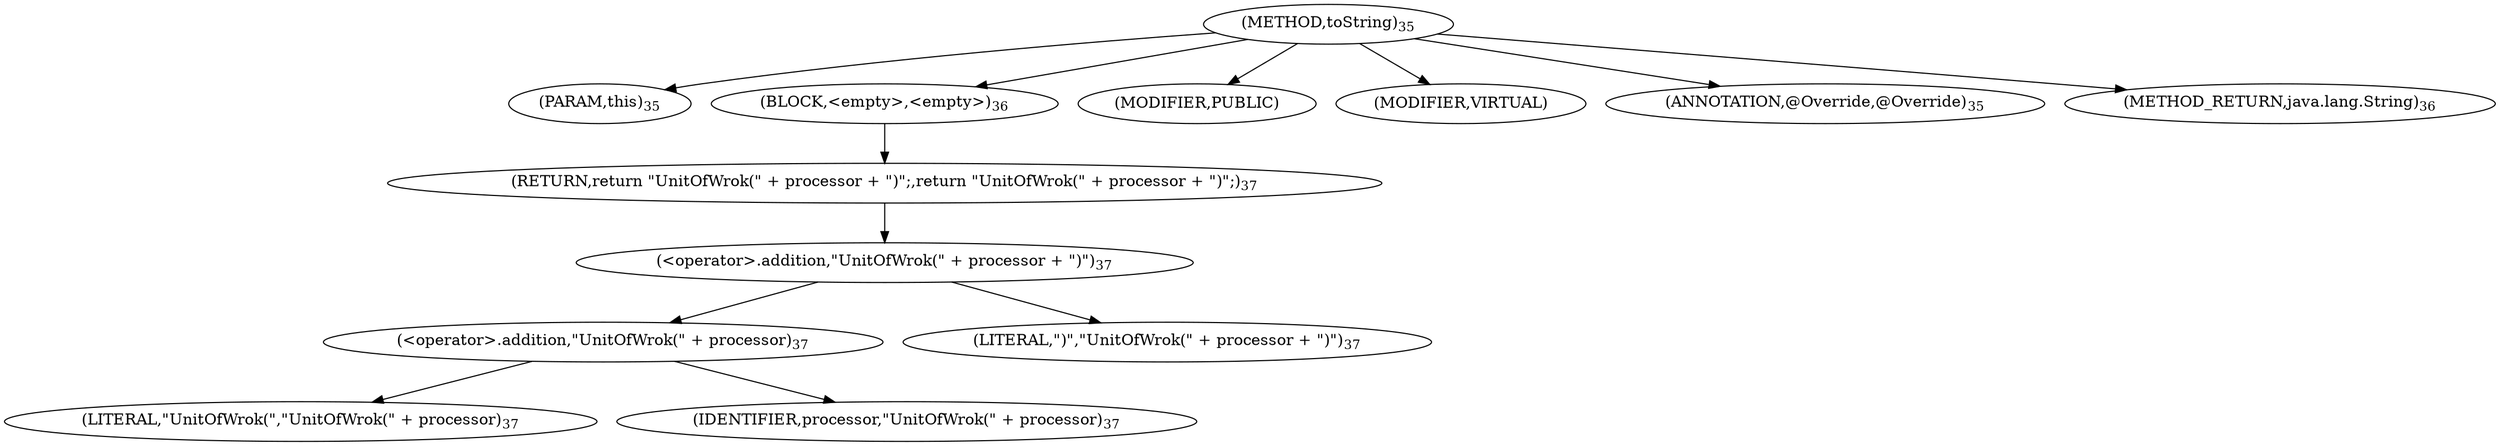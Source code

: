 digraph "toString" {  
"21" [label = <(METHOD,toString)<SUB>35</SUB>> ]
"22" [label = <(PARAM,this)<SUB>35</SUB>> ]
"23" [label = <(BLOCK,&lt;empty&gt;,&lt;empty&gt;)<SUB>36</SUB>> ]
"24" [label = <(RETURN,return &quot;UnitOfWrok(&quot; + processor + &quot;)&quot;;,return &quot;UnitOfWrok(&quot; + processor + &quot;)&quot;;)<SUB>37</SUB>> ]
"25" [label = <(&lt;operator&gt;.addition,&quot;UnitOfWrok(&quot; + processor + &quot;)&quot;)<SUB>37</SUB>> ]
"26" [label = <(&lt;operator&gt;.addition,&quot;UnitOfWrok(&quot; + processor)<SUB>37</SUB>> ]
"27" [label = <(LITERAL,&quot;UnitOfWrok(&quot;,&quot;UnitOfWrok(&quot; + processor)<SUB>37</SUB>> ]
"28" [label = <(IDENTIFIER,processor,&quot;UnitOfWrok(&quot; + processor)<SUB>37</SUB>> ]
"29" [label = <(LITERAL,&quot;)&quot;,&quot;UnitOfWrok(&quot; + processor + &quot;)&quot;)<SUB>37</SUB>> ]
"30" [label = <(MODIFIER,PUBLIC)> ]
"31" [label = <(MODIFIER,VIRTUAL)> ]
"32" [label = <(ANNOTATION,@Override,@Override)<SUB>35</SUB>> ]
"33" [label = <(METHOD_RETURN,java.lang.String)<SUB>36</SUB>> ]
  "21" -> "22" 
  "21" -> "23" 
  "21" -> "30" 
  "21" -> "31" 
  "21" -> "32" 
  "21" -> "33" 
  "23" -> "24" 
  "24" -> "25" 
  "25" -> "26" 
  "25" -> "29" 
  "26" -> "27" 
  "26" -> "28" 
}
